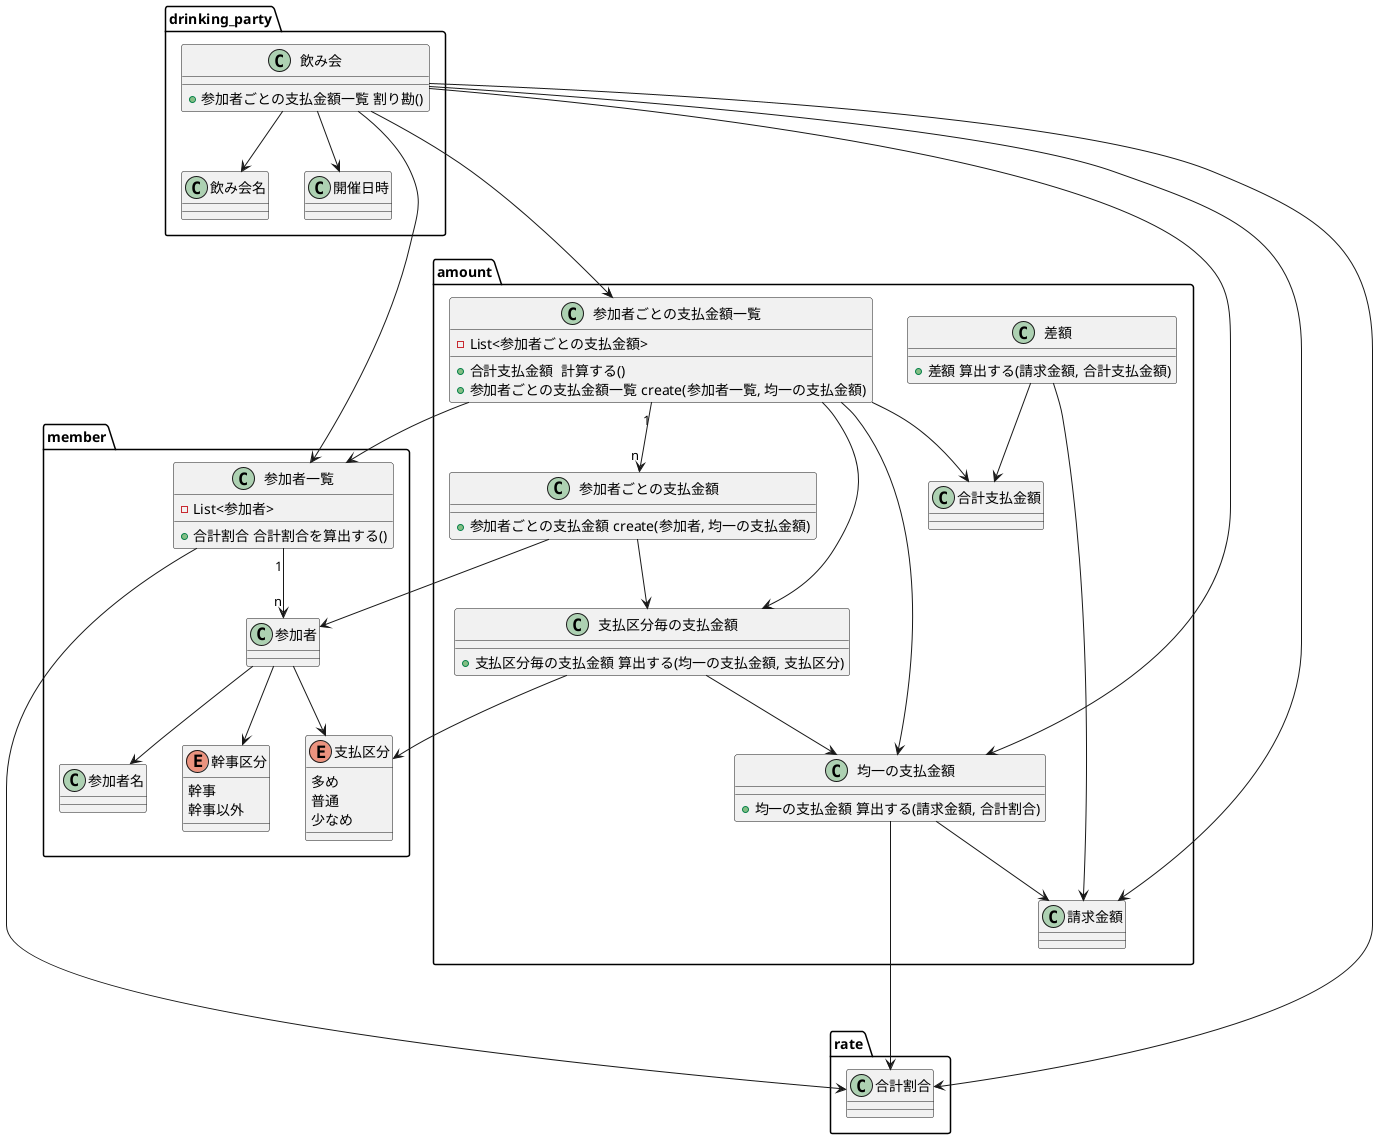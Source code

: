 @startuml

package drinking_party {
    class 飲み会 {
        + 参加者ごとの支払金額一覧 割り勘()
    }
    class 飲み会名 {
    }
    class 開催日時 {
    }

    飲み会 --> 飲み会名
    飲み会 --> 開催日時
}

package member {
    class 参加者一覧 {
        - List<参加者>
        + 合計割合 合計割合を算出する()
    }
    class 参加者名 {
    }
    enum 幹事区分 {
        幹事
        幹事以外
    }
    enum 支払区分 {
        多め
        普通
        少なめ
    }

    参加者一覧 "1" --> "n" 参加者
    参加者 --> 参加者名
    参加者 --> 幹事区分
    参加者 --> 支払区分
}

package rate {
    class 合計割合 {
    }
}


package amount {
    class 請求金額 {
    }
    class 均一の支払金額 {
        + 均一の支払金額 算出する(請求金額, 合計割合)
    }
    class 支払区分毎の支払金額 {
        + 支払区分毎の支払金額 算出する(均一の支払金額, 支払区分)
    }
    class 参加者ごとの支払金額 {
        + 参加者ごとの支払金額 create(参加者, 均一の支払金額)
    }
    class 参加者ごとの支払金額一覧 {
        - List<参加者ごとの支払金額>
        + 合計支払金額  計算する()
        + 参加者ごとの支払金額一覧 create(参加者一覧, 均一の支払金額)
    }
    class 合計支払金額 {
    }
    class 差額 {
        + 差額 算出する(請求金額, 合計支払金額)
    }

    均一の支払金額 --> 請求金額
    参加者ごとの支払金額 --> 支払区分毎の支払金額
    参加者ごとの支払金額一覧 --> 均一の支払金額
    参加者ごとの支払金額一覧 "1" --> "n" 参加者ごとの支払金額
    参加者ごとの支払金額一覧 --> 合計支払金額
    参加者ごとの支払金額一覧 --> 支払区分毎の支払金額

    支払区分毎の支払金額 --> 均一の支払金額

    差額 --> 請求金額
    差額 --> 合計支払金額
}

飲み会 --> 請求金額
飲み会 ---> 参加者ごとの支払金額一覧
飲み会 --> 均一の支払金額
飲み会 --> 参加者一覧
飲み会 --> 合計割合

均一の支払金額 ----> 合計割合
参加者一覧 ----> 合計割合

参加者ごとの支払金額一覧 --> 参加者一覧

参加者ごとの支払金額 --> 参加者

支払区分毎の支払金額 --> 支払区分

@enduml